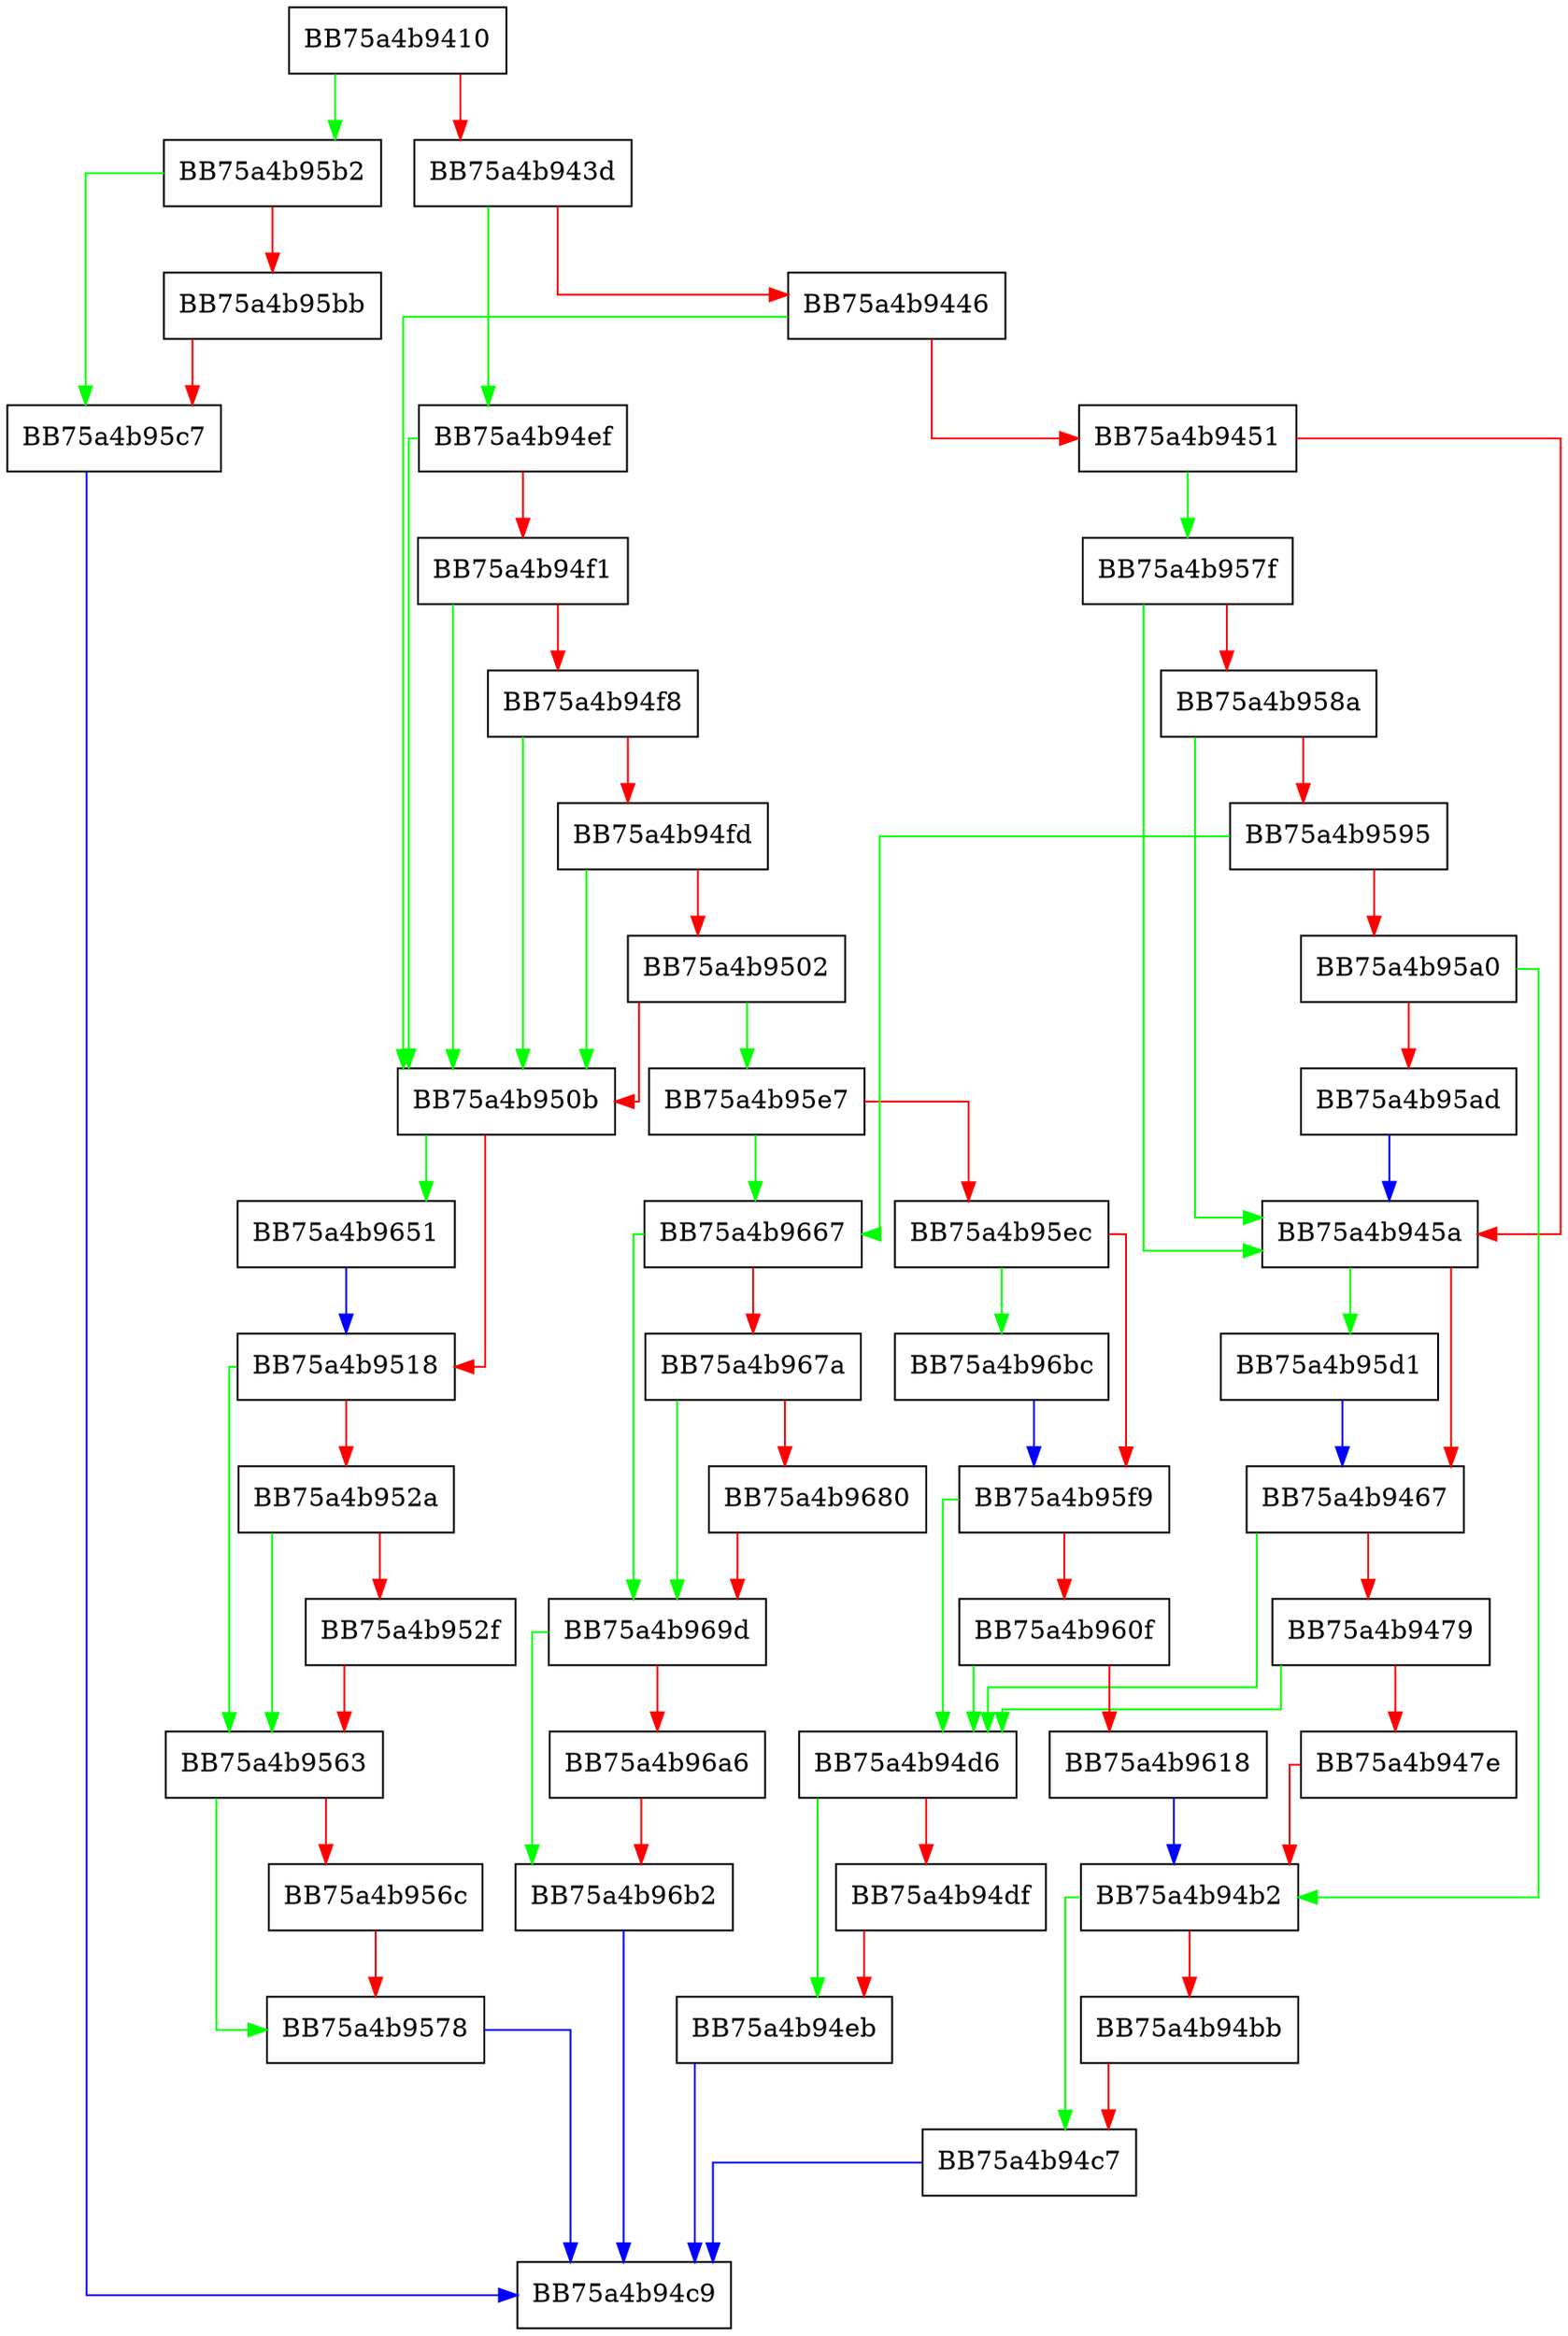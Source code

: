 digraph CreateFileList {
  node [shape="box"];
  graph [splines=ortho];
  BB75a4b9410 -> BB75a4b95b2 [color="green"];
  BB75a4b9410 -> BB75a4b943d [color="red"];
  BB75a4b943d -> BB75a4b94ef [color="green"];
  BB75a4b943d -> BB75a4b9446 [color="red"];
  BB75a4b9446 -> BB75a4b950b [color="green"];
  BB75a4b9446 -> BB75a4b9451 [color="red"];
  BB75a4b9451 -> BB75a4b957f [color="green"];
  BB75a4b9451 -> BB75a4b945a [color="red"];
  BB75a4b945a -> BB75a4b95d1 [color="green"];
  BB75a4b945a -> BB75a4b9467 [color="red"];
  BB75a4b9467 -> BB75a4b94d6 [color="green"];
  BB75a4b9467 -> BB75a4b9479 [color="red"];
  BB75a4b9479 -> BB75a4b94d6 [color="green"];
  BB75a4b9479 -> BB75a4b947e [color="red"];
  BB75a4b947e -> BB75a4b94b2 [color="red"];
  BB75a4b94b2 -> BB75a4b94c7 [color="green"];
  BB75a4b94b2 -> BB75a4b94bb [color="red"];
  BB75a4b94bb -> BB75a4b94c7 [color="red"];
  BB75a4b94c7 -> BB75a4b94c9 [color="blue"];
  BB75a4b94d6 -> BB75a4b94eb [color="green"];
  BB75a4b94d6 -> BB75a4b94df [color="red"];
  BB75a4b94df -> BB75a4b94eb [color="red"];
  BB75a4b94eb -> BB75a4b94c9 [color="blue"];
  BB75a4b94ef -> BB75a4b950b [color="green"];
  BB75a4b94ef -> BB75a4b94f1 [color="red"];
  BB75a4b94f1 -> BB75a4b950b [color="green"];
  BB75a4b94f1 -> BB75a4b94f8 [color="red"];
  BB75a4b94f8 -> BB75a4b950b [color="green"];
  BB75a4b94f8 -> BB75a4b94fd [color="red"];
  BB75a4b94fd -> BB75a4b950b [color="green"];
  BB75a4b94fd -> BB75a4b9502 [color="red"];
  BB75a4b9502 -> BB75a4b95e7 [color="green"];
  BB75a4b9502 -> BB75a4b950b [color="red"];
  BB75a4b950b -> BB75a4b9651 [color="green"];
  BB75a4b950b -> BB75a4b9518 [color="red"];
  BB75a4b9518 -> BB75a4b9563 [color="green"];
  BB75a4b9518 -> BB75a4b952a [color="red"];
  BB75a4b952a -> BB75a4b9563 [color="green"];
  BB75a4b952a -> BB75a4b952f [color="red"];
  BB75a4b952f -> BB75a4b9563 [color="red"];
  BB75a4b9563 -> BB75a4b9578 [color="green"];
  BB75a4b9563 -> BB75a4b956c [color="red"];
  BB75a4b956c -> BB75a4b9578 [color="red"];
  BB75a4b9578 -> BB75a4b94c9 [color="blue"];
  BB75a4b957f -> BB75a4b945a [color="green"];
  BB75a4b957f -> BB75a4b958a [color="red"];
  BB75a4b958a -> BB75a4b945a [color="green"];
  BB75a4b958a -> BB75a4b9595 [color="red"];
  BB75a4b9595 -> BB75a4b9667 [color="green"];
  BB75a4b9595 -> BB75a4b95a0 [color="red"];
  BB75a4b95a0 -> BB75a4b94b2 [color="green"];
  BB75a4b95a0 -> BB75a4b95ad [color="red"];
  BB75a4b95ad -> BB75a4b945a [color="blue"];
  BB75a4b95b2 -> BB75a4b95c7 [color="green"];
  BB75a4b95b2 -> BB75a4b95bb [color="red"];
  BB75a4b95bb -> BB75a4b95c7 [color="red"];
  BB75a4b95c7 -> BB75a4b94c9 [color="blue"];
  BB75a4b95d1 -> BB75a4b9467 [color="blue"];
  BB75a4b95e7 -> BB75a4b9667 [color="green"];
  BB75a4b95e7 -> BB75a4b95ec [color="red"];
  BB75a4b95ec -> BB75a4b96bc [color="green"];
  BB75a4b95ec -> BB75a4b95f9 [color="red"];
  BB75a4b95f9 -> BB75a4b94d6 [color="green"];
  BB75a4b95f9 -> BB75a4b960f [color="red"];
  BB75a4b960f -> BB75a4b94d6 [color="green"];
  BB75a4b960f -> BB75a4b9618 [color="red"];
  BB75a4b9618 -> BB75a4b94b2 [color="blue"];
  BB75a4b9651 -> BB75a4b9518 [color="blue"];
  BB75a4b9667 -> BB75a4b969d [color="green"];
  BB75a4b9667 -> BB75a4b967a [color="red"];
  BB75a4b967a -> BB75a4b969d [color="green"];
  BB75a4b967a -> BB75a4b9680 [color="red"];
  BB75a4b9680 -> BB75a4b969d [color="red"];
  BB75a4b969d -> BB75a4b96b2 [color="green"];
  BB75a4b969d -> BB75a4b96a6 [color="red"];
  BB75a4b96a6 -> BB75a4b96b2 [color="red"];
  BB75a4b96b2 -> BB75a4b94c9 [color="blue"];
  BB75a4b96bc -> BB75a4b95f9 [color="blue"];
}